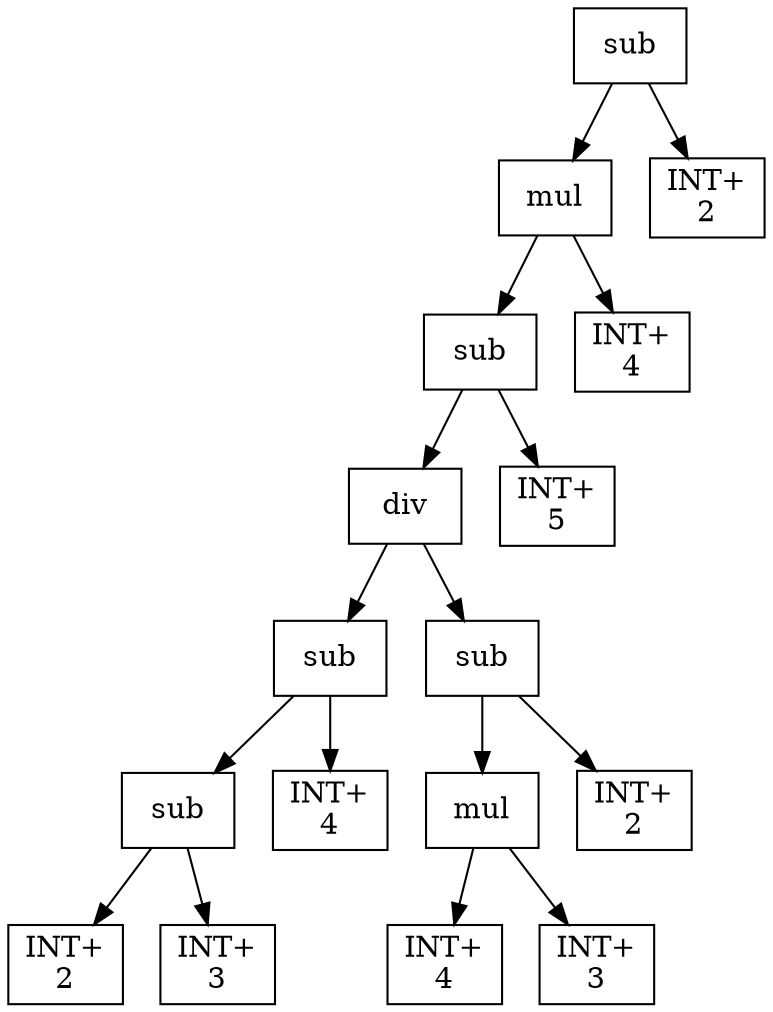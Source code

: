 digraph expr {
  node [shape=box];
  n1 [label="sub"];
  n2 [label="mul"];
  n3 [label="sub"];
  n4 [label="div"];
  n5 [label="sub"];
  n6 [label="sub"];
  n7 [label="INT+\n2"];
  n8 [label="INT+\n3"];
  n6 -> n7;
  n6 -> n8;
  n9 [label="INT+\n4"];
  n5 -> n6;
  n5 -> n9;
  n10 [label="sub"];
  n11 [label="mul"];
  n12 [label="INT+\n4"];
  n13 [label="INT+\n3"];
  n11 -> n12;
  n11 -> n13;
  n14 [label="INT+\n2"];
  n10 -> n11;
  n10 -> n14;
  n4 -> n5;
  n4 -> n10;
  n15 [label="INT+\n5"];
  n3 -> n4;
  n3 -> n15;
  n16 [label="INT+\n4"];
  n2 -> n3;
  n2 -> n16;
  n17 [label="INT+\n2"];
  n1 -> n2;
  n1 -> n17;
}
